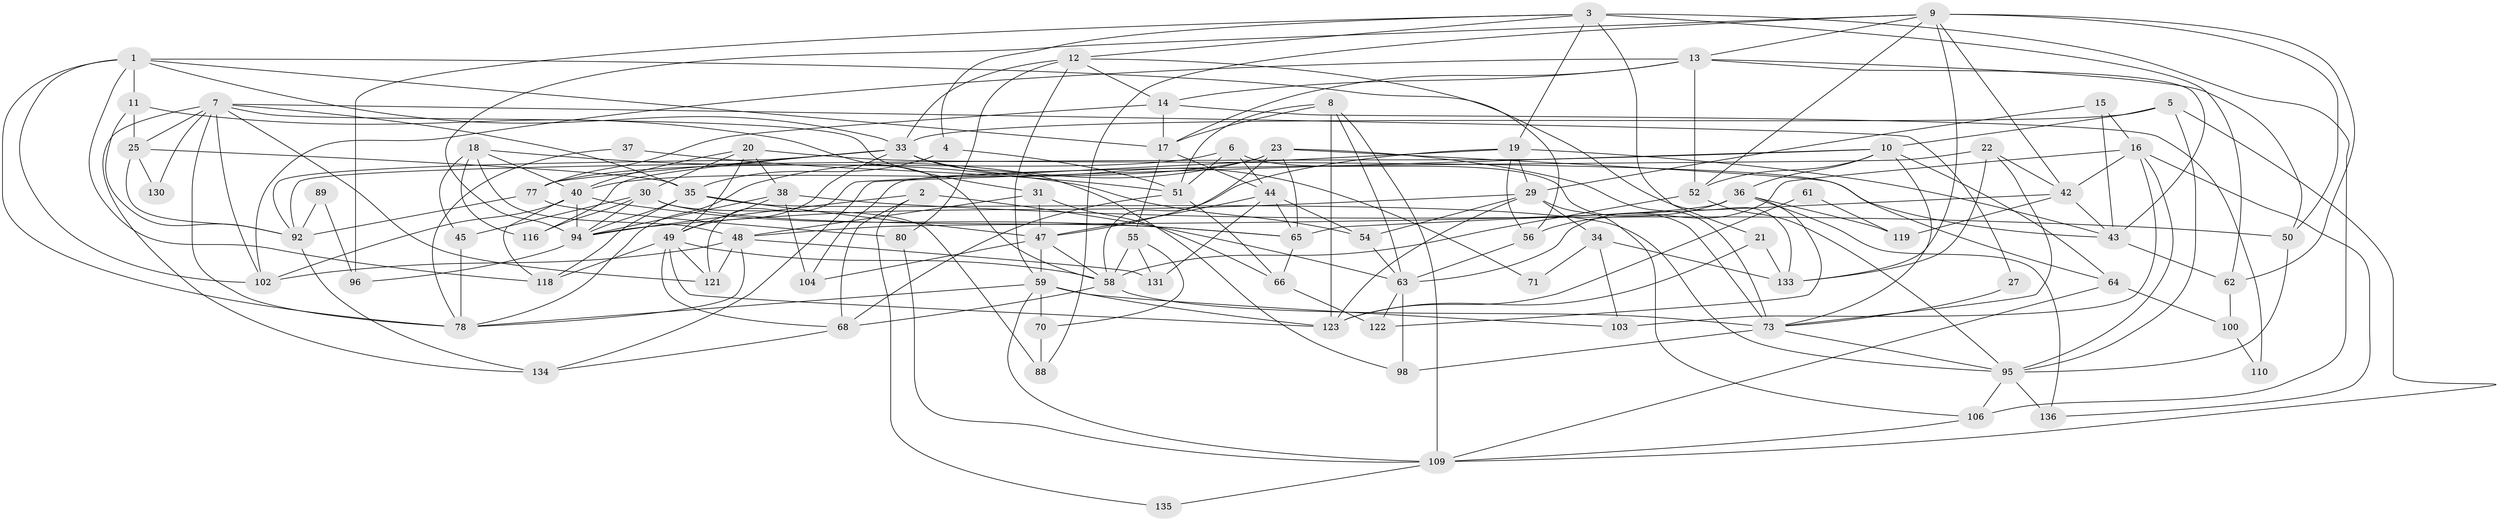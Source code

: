 // Generated by graph-tools (version 1.1) at 2025/52/02/27/25 19:52:05]
// undirected, 89 vertices, 218 edges
graph export_dot {
graph [start="1"]
  node [color=gray90,style=filled];
  1 [super="+75"];
  2;
  3 [super="+24"];
  4;
  5 [super="+69"];
  6;
  7 [super="+87"];
  8 [super="+85"];
  9 [super="+113"];
  10 [super="+117"];
  11;
  12 [super="+83"];
  13 [super="+41"];
  14;
  15;
  16 [super="+28"];
  17 [super="+67"];
  18 [super="+74"];
  19 [super="+79"];
  20 [super="+132"];
  21 [super="+108"];
  22 [super="+26"];
  23 [super="+128"];
  25 [super="+112"];
  27;
  29 [super="+53"];
  30 [super="+127"];
  31 [super="+32"];
  33 [super="+111"];
  34;
  35 [super="+129"];
  36 [super="+39"];
  37;
  38 [super="+46"];
  40 [super="+84"];
  42 [super="+115"];
  43 [super="+105"];
  44 [super="+57"];
  45 [super="+101"];
  47 [super="+126"];
  48 [super="+90"];
  49 [super="+72"];
  50;
  51 [super="+76"];
  52;
  54 [super="+60"];
  55;
  56;
  58 [super="+107"];
  59 [super="+82"];
  61;
  62;
  63 [super="+86"];
  64;
  65 [super="+93"];
  66;
  68 [super="+97"];
  70;
  71;
  73 [super="+81"];
  77 [super="+120"];
  78 [super="+91"];
  80;
  88;
  89;
  92 [super="+99"];
  94 [super="+114"];
  95 [super="+124"];
  96;
  98;
  100;
  102;
  103;
  104;
  106;
  109;
  110;
  116;
  118;
  119;
  121;
  122;
  123 [super="+125"];
  130;
  131;
  133;
  134;
  135;
  136;
  1 -- 118;
  1 -- 33;
  1 -- 11;
  1 -- 102;
  1 -- 56;
  1 -- 78;
  1 -- 17;
  2 -- 94;
  2 -- 63;
  2 -- 68;
  2 -- 135;
  3 -- 21;
  3 -- 12;
  3 -- 106;
  3 -- 96;
  3 -- 19;
  3 -- 4;
  3 -- 62;
  4 -- 35;
  4 -- 51;
  5 -- 33;
  5 -- 10;
  5 -- 95;
  5 -- 109;
  6 -- 51;
  6 -- 77;
  6 -- 44;
  6 -- 73;
  7 -- 134;
  7 -- 27;
  7 -- 102;
  7 -- 130;
  7 -- 35;
  7 -- 121;
  7 -- 25;
  7 -- 78;
  7 -- 31;
  8 -- 109;
  8 -- 17;
  8 -- 51;
  8 -- 123;
  8 -- 63;
  9 -- 88;
  9 -- 52;
  9 -- 133;
  9 -- 50;
  9 -- 62;
  9 -- 13;
  9 -- 94;
  9 -- 42;
  10 -- 52;
  10 -- 64;
  10 -- 73;
  10 -- 36;
  10 -- 134;
  10 -- 92;
  11 -- 58;
  11 -- 92;
  11 -- 25;
  12 -- 133;
  12 -- 59;
  12 -- 80;
  12 -- 14;
  12 -- 33;
  13 -- 52;
  13 -- 50;
  13 -- 17;
  13 -- 102;
  13 -- 14;
  13 -- 43;
  14 -- 17;
  14 -- 110;
  14 -- 77;
  15 -- 16;
  15 -- 43;
  15 -- 29;
  16 -- 95;
  16 -- 103;
  16 -- 136;
  16 -- 42;
  16 -- 63;
  17 -- 44;
  17 -- 55;
  18 -- 54;
  18 -- 116;
  18 -- 48;
  18 -- 45;
  18 -- 40;
  19 -- 56;
  19 -- 29;
  19 -- 121;
  19 -- 47;
  19 -- 43;
  20 -- 43;
  20 -- 30;
  20 -- 38;
  20 -- 40;
  20 -- 49;
  21 -- 123 [weight=2];
  21 -- 133;
  22 -- 104;
  22 -- 133;
  22 -- 42;
  22 -- 73;
  23 -- 78;
  23 -- 64;
  23 -- 73;
  23 -- 65;
  23 -- 58;
  23 -- 40 [weight=2];
  25 -- 92;
  25 -- 130;
  25 -- 35;
  27 -- 73;
  29 -- 34;
  29 -- 123;
  29 -- 54;
  29 -- 106;
  29 -- 94;
  30 -- 65;
  30 -- 116;
  30 -- 88;
  30 -- 94;
  30 -- 45;
  31 -- 47;
  31 -- 66;
  31 -- 48;
  33 -- 77;
  33 -- 49;
  33 -- 71;
  33 -- 92;
  33 -- 116;
  33 -- 98;
  34 -- 133;
  34 -- 71;
  34 -- 103;
  35 -- 118;
  35 -- 94;
  35 -- 95;
  35 -- 47;
  36 -- 56;
  36 -- 136;
  36 -- 48;
  36 -- 122;
  36 -- 119;
  37 -- 78;
  37 -- 51;
  38 -- 104;
  38 -- 49;
  38 -- 50;
  38 -- 94;
  40 -- 94;
  40 -- 118;
  40 -- 102;
  40 -- 65;
  42 -- 119 [weight=2];
  42 -- 43;
  42 -- 65;
  43 -- 62;
  44 -- 65;
  44 -- 131;
  44 -- 54;
  44 -- 47;
  45 -- 78;
  47 -- 104;
  47 -- 59;
  47 -- 58;
  48 -- 131;
  48 -- 121;
  48 -- 102;
  48 -- 78;
  49 -- 121;
  49 -- 118;
  49 -- 58;
  49 -- 123;
  49 -- 68;
  50 -- 95;
  51 -- 66;
  51 -- 68;
  52 -- 58;
  52 -- 95;
  54 -- 63;
  55 -- 70;
  55 -- 131;
  55 -- 58;
  56 -- 63;
  58 -- 73;
  58 -- 68;
  59 -- 70;
  59 -- 78;
  59 -- 109;
  59 -- 123;
  59 -- 103;
  61 -- 123;
  61 -- 119;
  62 -- 100;
  63 -- 122 [weight=2];
  63 -- 98;
  64 -- 109;
  64 -- 100;
  65 -- 66;
  66 -- 122;
  68 -- 134;
  70 -- 88;
  73 -- 98;
  73 -- 95;
  77 -- 92;
  77 -- 80;
  80 -- 109;
  89 -- 96;
  89 -- 92;
  92 -- 134;
  94 -- 96;
  95 -- 136;
  95 -- 106;
  100 -- 110;
  106 -- 109;
  109 -- 135;
}

